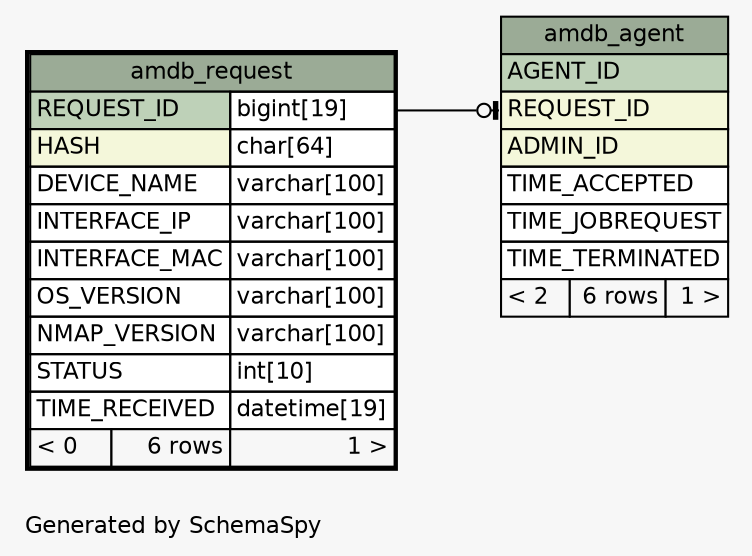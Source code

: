 // dot 2.38.0 on Linux 4.0.5-gentoo
// SchemaSpy rev 590
digraph "oneDegreeRelationshipsDiagram" {
  graph [
    rankdir="RL"
    bgcolor="#f7f7f7"
    label="\nGenerated by SchemaSpy"
    labeljust="l"
    nodesep="0.18"
    ranksep="0.46"
    fontname="Helvetica"
    fontsize="11"
  ];
  node [
    fontname="Helvetica"
    fontsize="11"
    shape="plaintext"
  ];
  edge [
    arrowsize="0.8"
  ];
  "amdb_agent":"REQUEST_ID":w -> "amdb_request":"REQUEST_ID.type":e [arrowhead=none dir=back arrowtail=teeodot];
  "amdb_agent" [
    label=<
    <TABLE BORDER="0" CELLBORDER="1" CELLSPACING="0" BGCOLOR="#ffffff">
      <TR><TD COLSPAN="3" BGCOLOR="#9bab96" ALIGN="CENTER">amdb_agent</TD></TR>
      <TR><TD PORT="AGENT_ID" COLSPAN="3" BGCOLOR="#bed1b8" ALIGN="LEFT">AGENT_ID</TD></TR>
      <TR><TD PORT="REQUEST_ID" COLSPAN="3" BGCOLOR="#f4f7da" ALIGN="LEFT">REQUEST_ID</TD></TR>
      <TR><TD PORT="ADMIN_ID" COLSPAN="3" BGCOLOR="#f4f7da" ALIGN="LEFT">ADMIN_ID</TD></TR>
      <TR><TD PORT="TIME_ACCEPTED" COLSPAN="3" ALIGN="LEFT">TIME_ACCEPTED</TD></TR>
      <TR><TD PORT="TIME_JOBREQUEST" COLSPAN="3" ALIGN="LEFT">TIME_JOBREQUEST</TD></TR>
      <TR><TD PORT="TIME_TERMINATED" COLSPAN="3" ALIGN="LEFT">TIME_TERMINATED</TD></TR>
      <TR><TD ALIGN="LEFT" BGCOLOR="#f7f7f7">&lt; 2</TD><TD ALIGN="RIGHT" BGCOLOR="#f7f7f7">6 rows</TD><TD ALIGN="RIGHT" BGCOLOR="#f7f7f7">1 &gt;</TD></TR>
    </TABLE>>
    URL="amdb_agent.html"
    tooltip="amdb_agent"
  ];
  "amdb_request" [
    label=<
    <TABLE BORDER="2" CELLBORDER="1" CELLSPACING="0" BGCOLOR="#ffffff">
      <TR><TD COLSPAN="3" BGCOLOR="#9bab96" ALIGN="CENTER">amdb_request</TD></TR>
      <TR><TD PORT="REQUEST_ID" COLSPAN="2" BGCOLOR="#bed1b8" ALIGN="LEFT">REQUEST_ID</TD><TD PORT="REQUEST_ID.type" ALIGN="LEFT">bigint[19]</TD></TR>
      <TR><TD PORT="HASH" COLSPAN="2" BGCOLOR="#f4f7da" ALIGN="LEFT">HASH</TD><TD PORT="HASH.type" ALIGN="LEFT">char[64]</TD></TR>
      <TR><TD PORT="DEVICE_NAME" COLSPAN="2" ALIGN="LEFT">DEVICE_NAME</TD><TD PORT="DEVICE_NAME.type" ALIGN="LEFT">varchar[100]</TD></TR>
      <TR><TD PORT="INTERFACE_IP" COLSPAN="2" ALIGN="LEFT">INTERFACE_IP</TD><TD PORT="INTERFACE_IP.type" ALIGN="LEFT">varchar[100]</TD></TR>
      <TR><TD PORT="INTERFACE_MAC" COLSPAN="2" ALIGN="LEFT">INTERFACE_MAC</TD><TD PORT="INTERFACE_MAC.type" ALIGN="LEFT">varchar[100]</TD></TR>
      <TR><TD PORT="OS_VERSION" COLSPAN="2" ALIGN="LEFT">OS_VERSION</TD><TD PORT="OS_VERSION.type" ALIGN="LEFT">varchar[100]</TD></TR>
      <TR><TD PORT="NMAP_VERSION" COLSPAN="2" ALIGN="LEFT">NMAP_VERSION</TD><TD PORT="NMAP_VERSION.type" ALIGN="LEFT">varchar[100]</TD></TR>
      <TR><TD PORT="STATUS" COLSPAN="2" ALIGN="LEFT">STATUS</TD><TD PORT="STATUS.type" ALIGN="LEFT">int[10]</TD></TR>
      <TR><TD PORT="TIME_RECEIVED" COLSPAN="2" ALIGN="LEFT">TIME_RECEIVED</TD><TD PORT="TIME_RECEIVED.type" ALIGN="LEFT">datetime[19]</TD></TR>
      <TR><TD ALIGN="LEFT" BGCOLOR="#f7f7f7">&lt; 0</TD><TD ALIGN="RIGHT" BGCOLOR="#f7f7f7">6 rows</TD><TD ALIGN="RIGHT" BGCOLOR="#f7f7f7">1 &gt;</TD></TR>
    </TABLE>>
    URL="amdb_request.html"
    tooltip="amdb_request"
  ];
}
